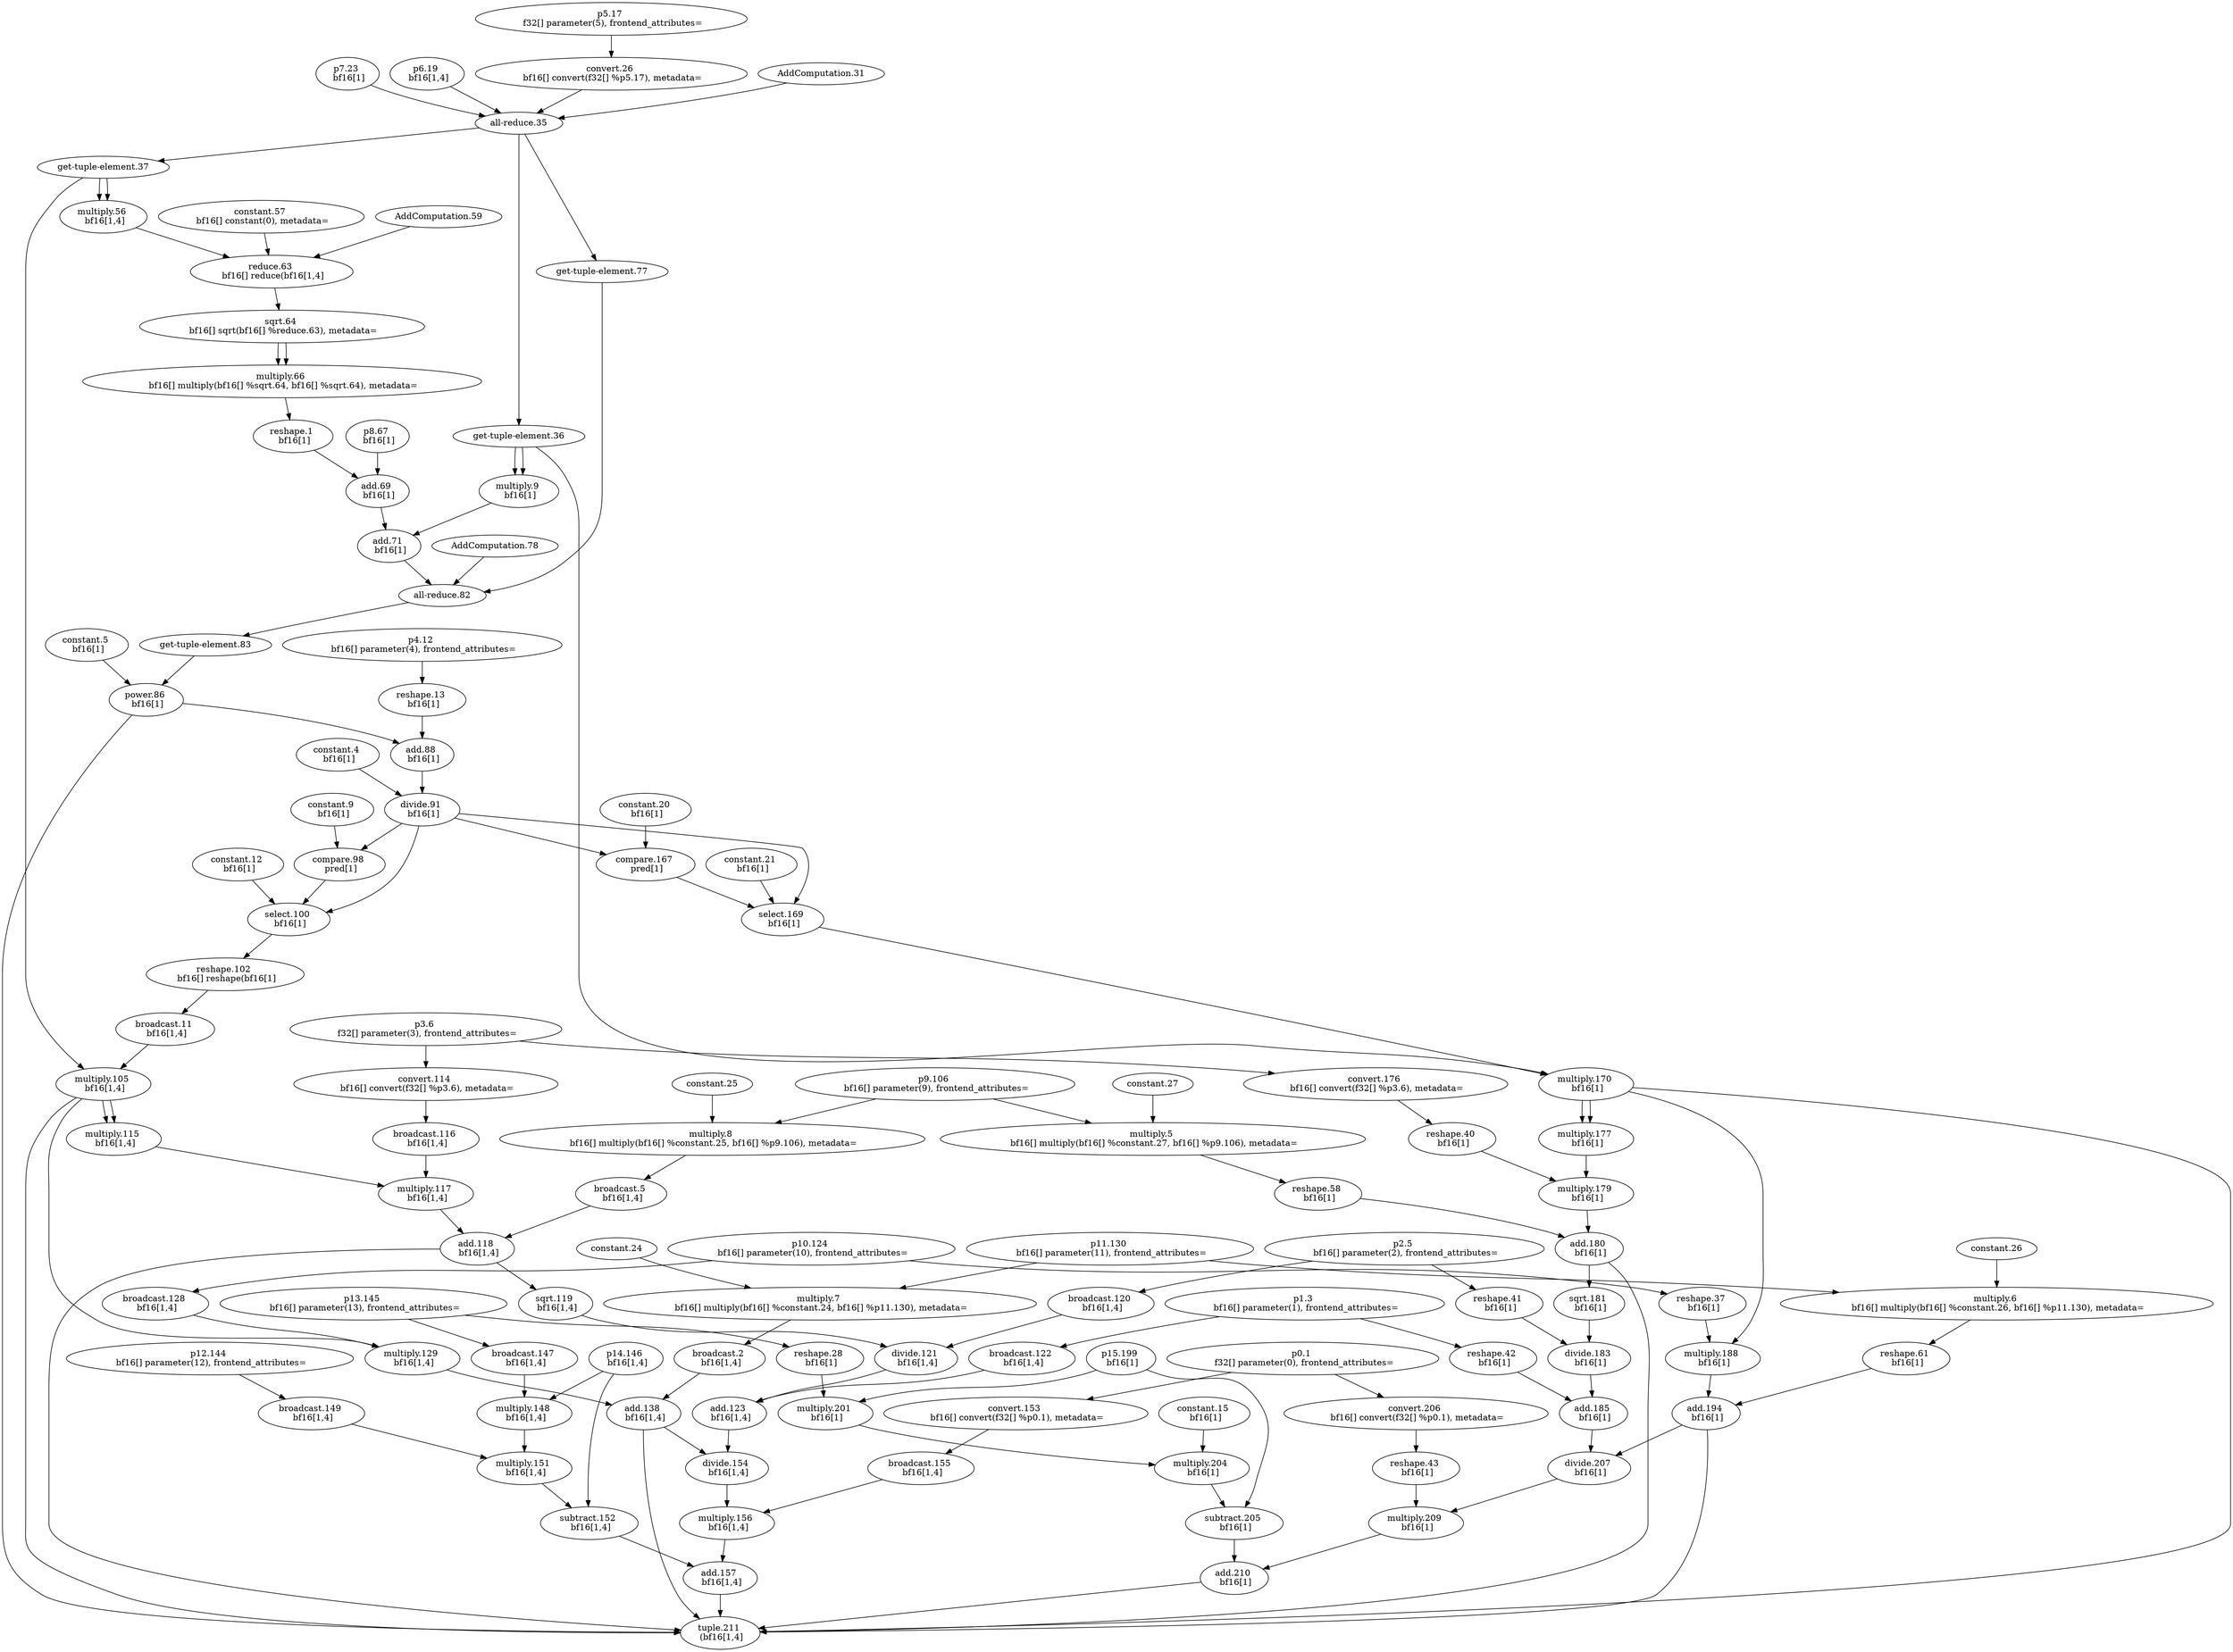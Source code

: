 digraph HloModule {
	"p14.146" [label="p14.146 \n bf16[1,4]"];
	"p13.145" [label="p13.145 \n bf16[] parameter(13), frontend_attributes="];
	"broadcast.147" [label="broadcast.147 \n bf16[1,4]"];
	"multiply.148" [label="multiply.148 \n bf16[1,4]"];
	"p12.144" [label="p12.144 \n bf16[] parameter(12), frontend_attributes="];
	"broadcast.149" [label="broadcast.149 \n bf16[1,4]"];
	"multiply.151" [label="multiply.151 \n bf16[1,4]"];
	"subtract.152" [label="subtract.152 \n bf16[1,4]"];
	"p11.130" [label="p11.130 \n bf16[] parameter(11), frontend_attributes="];
	"multiply.7" [label="multiply.7 \n bf16[] multiply(bf16[] %constant.24, bf16[] %p11.130), metadata="];
	"broadcast.2" [label="broadcast.2 \n bf16[1,4]"];
	"p7.23" [label="p7.23 \n bf16[1]"];
	"p6.19" [label="p6.19 \n bf16[1,4]"];
	"p5.17" [label="p5.17 \n f32[] parameter(5), frontend_attributes="];
	"convert.26" [label="convert.26 \n bf16[] convert(f32[] %p5.17), metadata="];
	"constant.4" [label="constant.4 \n bf16[1]"];
	"p8.67" [label="p8.67 \n bf16[1]"];
	"multiply.56" [label="multiply.56 \n bf16[1,4]"];
	"constant.57" [label="constant.57 \n bf16[] constant(0), metadata="];
	"reduce.63" [label="reduce.63 \n bf16[] reduce(bf16[1,4]"];
	"sqrt.64" [label="sqrt.64 \n bf16[] sqrt(bf16[] %reduce.63), metadata="];
	"multiply.66" [label="multiply.66 \n bf16[] multiply(bf16[] %sqrt.64, bf16[] %sqrt.64), metadata="];
	"reshape.1" [label="reshape.1 \n bf16[1]"];
	"add.69" [label="add.69 \n bf16[1]"];
	"multiply.9" [label="multiply.9 \n bf16[1]"];
	"add.71" [label="add.71 \n bf16[1]"];
	"constant.5" [label="constant.5 \n bf16[1]"];
	"power.86" [label="power.86 \n bf16[1]"];
	"p4.12" [label="p4.12 \n bf16[] parameter(4), frontend_attributes="];
	"reshape.13" [label="reshape.13 \n bf16[1]"];
	"add.88" [label="add.88 \n bf16[1]"];
	"divide.91" [label="divide.91 \n bf16[1]"];
	"constant.9" [label="constant.9 \n bf16[1]"];
	"compare.98" [label="compare.98 \n pred[1]"];
	"constant.12" [label="constant.12 \n bf16[1]"];
	"select.100" [label="select.100 \n bf16[1]"];
	"reshape.102" [label="reshape.102 \n bf16[] reshape(bf16[1]"];
	"broadcast.11" [label="broadcast.11 \n bf16[1,4]"];
	"multiply.105" [label="multiply.105 \n bf16[1,4]"];
	"p10.124" [label="p10.124 \n bf16[] parameter(10), frontend_attributes="];
	"broadcast.128" [label="broadcast.128 \n bf16[1,4]"];
	"multiply.129" [label="multiply.129 \n bf16[1,4]"];
	"add.138" [label="add.138 \n bf16[1,4]"];
	"p9.106" [label="p9.106 \n bf16[] parameter(9), frontend_attributes="];
	"multiply.8" [label="multiply.8 \n bf16[] multiply(bf16[] %constant.25, bf16[] %p9.106), metadata="];
	"broadcast.5" [label="broadcast.5 \n bf16[1,4]"];
	"multiply.115" [label="multiply.115 \n bf16[1,4]"];
	"p3.6" [label="p3.6 \n f32[] parameter(3), frontend_attributes="];
	"convert.114" [label="convert.114 \n bf16[] convert(f32[] %p3.6), metadata="];
	"broadcast.116" [label="broadcast.116 \n bf16[1,4]"];
	"multiply.117" [label="multiply.117 \n bf16[1,4]"];
	"add.118" [label="add.118 \n bf16[1,4]"];
	"sqrt.119" [label="sqrt.119 \n bf16[1,4]"];
	"p2.5" [label="p2.5 \n bf16[] parameter(2), frontend_attributes="];
	"broadcast.120" [label="broadcast.120 \n bf16[1,4]"];
	"divide.121" [label="divide.121 \n bf16[1,4]"];
	"p1.3" [label="p1.3 \n bf16[] parameter(1), frontend_attributes="];
	"broadcast.122" [label="broadcast.122 \n bf16[1,4]"];
	"add.123" [label="add.123 \n bf16[1,4]"];
	"divide.154" [label="divide.154 \n bf16[1,4]"];
	"p0.1" [label="p0.1 \n f32[] parameter(0), frontend_attributes="];
	"convert.153" [label="convert.153 \n bf16[] convert(f32[] %p0.1), metadata="];
	"broadcast.155" [label="broadcast.155 \n bf16[1,4]"];
	"multiply.156" [label="multiply.156 \n bf16[1,4]"];
	"add.157" [label="add.157 \n bf16[1,4]"];
	"p15.199" [label="p15.199 \n bf16[1]"];
	"reshape.28" [label="reshape.28 \n bf16[1]"];
	"multiply.201" [label="multiply.201 \n bf16[1]"];
	"constant.15" [label="constant.15 \n bf16[1]"];
	"multiply.204" [label="multiply.204 \n bf16[1]"];
	"subtract.205" [label="subtract.205 \n bf16[1]"];
	"multiply.6" [label="multiply.6 \n bf16[] multiply(bf16[] %constant.26, bf16[] %p11.130), metadata="];
	"reshape.61" [label="reshape.61 \n bf16[1]"];
	"constant.20" [label="constant.20 \n bf16[1]"];
	"compare.167" [label="compare.167 \n pred[1]"];
	"constant.21" [label="constant.21 \n bf16[1]"];
	"select.169" [label="select.169 \n bf16[1]"];
	"multiply.170" [label="multiply.170 \n bf16[1]"];
	"reshape.37" [label="reshape.37 \n bf16[1]"];
	"multiply.188" [label="multiply.188 \n bf16[1]"];
	"add.194" [label="add.194 \n bf16[1]"];
	"multiply.5" [label="multiply.5 \n bf16[] multiply(bf16[] %constant.27, bf16[] %p9.106), metadata="];
	"reshape.58" [label="reshape.58 \n bf16[1]"];
	"multiply.177" [label="multiply.177 \n bf16[1]"];
	"convert.176" [label="convert.176 \n bf16[] convert(f32[] %p3.6), metadata="];
	"reshape.40" [label="reshape.40 \n bf16[1]"];
	"multiply.179" [label="multiply.179 \n bf16[1]"];
	"add.180" [label="add.180 \n bf16[1]"];
	"sqrt.181" [label="sqrt.181 \n bf16[1]"];
	"reshape.41" [label="reshape.41 \n bf16[1]"];
	"divide.183" [label="divide.183 \n bf16[1]"];
	"reshape.42" [label="reshape.42 \n bf16[1]"];
	"add.185" [label="add.185 \n bf16[1]"];
	"divide.207" [label="divide.207 \n bf16[1]"];
	"convert.206" [label="convert.206 \n bf16[] convert(f32[] %p0.1), metadata="];
	"reshape.43" [label="reshape.43 \n bf16[1]"];
	"multiply.209" [label="multiply.209 \n bf16[1]"];
	"add.210" [label="add.210 \n bf16[1]"];
	"tuple.211" [label="tuple.211 \n (bf16[1,4]"]; 
 	"p13.145" -> "broadcast.147";
	"p14.146" -> "multiply.148";
	"broadcast.147" -> "multiply.148";
	"p12.144" -> "broadcast.149";
	"multiply.148" -> "multiply.151";
	"broadcast.149" -> "multiply.151";
	"p14.146" -> "subtract.152";
	"multiply.151" -> "subtract.152";
	"constant.24" -> "multiply.7";
	"p11.130" -> "multiply.7";
	"multiply.7" -> "broadcast.2";
	"p5.17" -> "convert.26";
	"p7.23" -> "all-reduce.35";
	"p6.19" -> "all-reduce.35";
	"convert.26" -> "all-reduce.35";
	"AddComputation.31" -> "all-reduce.35";
	"all-reduce.35" -> "get-tuple-element.37";
	"get-tuple-element.37" -> "multiply.56";
	"get-tuple-element.37" -> "multiply.56";
	"multiply.56" -> "reduce.63";
	"constant.57" -> "reduce.63";
	"AddComputation.59" -> "reduce.63";
	"reduce.63" -> "sqrt.64";
	"sqrt.64" -> "multiply.66";
	"sqrt.64" -> "multiply.66";
	"multiply.66" -> "reshape.1";
	"p8.67" -> "add.69";
	"reshape.1" -> "add.69";
	"all-reduce.35" -> "get-tuple-element.36";
	"get-tuple-element.36" -> "multiply.9";
	"get-tuple-element.36" -> "multiply.9";
	"add.69" -> "add.71";
	"multiply.9" -> "add.71";
	"all-reduce.35" -> "get-tuple-element.77";
	"add.71" -> "all-reduce.82";
	"get-tuple-element.77" -> "all-reduce.82";
	"AddComputation.78" -> "all-reduce.82";
	"all-reduce.82" -> "get-tuple-element.83";
	"get-tuple-element.83" -> "power.86";
	"constant.5" -> "power.86";
	"p4.12" -> "reshape.13";
	"power.86" -> "add.88";
	"reshape.13" -> "add.88";
	"constant.4" -> "divide.91";
	"add.88" -> "divide.91";
	"divide.91" -> "compare.98";
	"constant.9" -> "compare.98";
	"compare.98" -> "select.100";
	"divide.91" -> "select.100";
	"constant.12" -> "select.100";
	"select.100" -> "reshape.102";
	"reshape.102" -> "broadcast.11";
	"get-tuple-element.37" -> "multiply.105";
	"broadcast.11" -> "multiply.105";
	"p10.124" -> "broadcast.128";
	"multiply.105" -> "multiply.129";
	"broadcast.128" -> "multiply.129";
	"broadcast.2" -> "add.138";
	"multiply.129" -> "add.138";
	"constant.25" -> "multiply.8";
	"p9.106" -> "multiply.8";
	"multiply.8" -> "broadcast.5";
	"multiply.105" -> "multiply.115";
	"multiply.105" -> "multiply.115";
	"p3.6" -> "convert.114";
	"convert.114" -> "broadcast.116";
	"multiply.115" -> "multiply.117";
	"broadcast.116" -> "multiply.117";
	"broadcast.5" -> "add.118";
	"multiply.117" -> "add.118";
	"add.118" -> "sqrt.119";
	"p2.5" -> "broadcast.120";
	"sqrt.119" -> "divide.121";
	"broadcast.120" -> "divide.121";
	"p1.3" -> "broadcast.122";
	"divide.121" -> "add.123";
	"broadcast.122" -> "add.123";
	"add.138" -> "divide.154";
	"add.123" -> "divide.154";
	"p0.1" -> "convert.153";
	"convert.153" -> "broadcast.155";
	"divide.154" -> "multiply.156";
	"broadcast.155" -> "multiply.156";
	"subtract.152" -> "add.157";
	"multiply.156" -> "add.157";
	"p13.145" -> "reshape.28";
	"p15.199" -> "multiply.201";
	"reshape.28" -> "multiply.201";
	"multiply.201" -> "multiply.204";
	"constant.15" -> "multiply.204";
	"p15.199" -> "subtract.205";
	"multiply.204" -> "subtract.205";
	"constant.26" -> "multiply.6";
	"p11.130" -> "multiply.6";
	"multiply.6" -> "reshape.61";
	"divide.91" -> "compare.167";
	"constant.20" -> "compare.167";
	"compare.167" -> "select.169";
	"divide.91" -> "select.169";
	"constant.21" -> "select.169";
	"get-tuple-element.36" -> "multiply.170";
	"select.169" -> "multiply.170";
	"p10.124" -> "reshape.37";
	"multiply.170" -> "multiply.188";
	"reshape.37" -> "multiply.188";
	"reshape.61" -> "add.194";
	"multiply.188" -> "add.194";
	"constant.27" -> "multiply.5";
	"p9.106" -> "multiply.5";
	"multiply.5" -> "reshape.58";
	"multiply.170" -> "multiply.177";
	"multiply.170" -> "multiply.177";
	"p3.6" -> "convert.176";
	"convert.176" -> "reshape.40";
	"multiply.177" -> "multiply.179";
	"reshape.40" -> "multiply.179";
	"reshape.58" -> "add.180";
	"multiply.179" -> "add.180";
	"add.180" -> "sqrt.181";
	"p2.5" -> "reshape.41";
	"sqrt.181" -> "divide.183";
	"reshape.41" -> "divide.183";
	"p1.3" -> "reshape.42";
	"divide.183" -> "add.185";
	"reshape.42" -> "add.185";
	"add.194" -> "divide.207";
	"add.185" -> "divide.207";
	"p0.1" -> "convert.206";
	"convert.206" -> "reshape.43";
	"divide.207" -> "multiply.209";
	"reshape.43" -> "multiply.209";
	"subtract.205" -> "add.210";
	"multiply.209" -> "add.210";
	"add.157" -> "tuple.211";
	"add.210" -> "tuple.211";
	"multiply.170" -> "tuple.211";
	"multiply.105" -> "tuple.211";
	"power.86" -> "tuple.211";
	"add.138" -> "tuple.211";
	"add.118" -> "tuple.211";
	"add.194" -> "tuple.211";
	"add.180" -> "tuple.211";
}